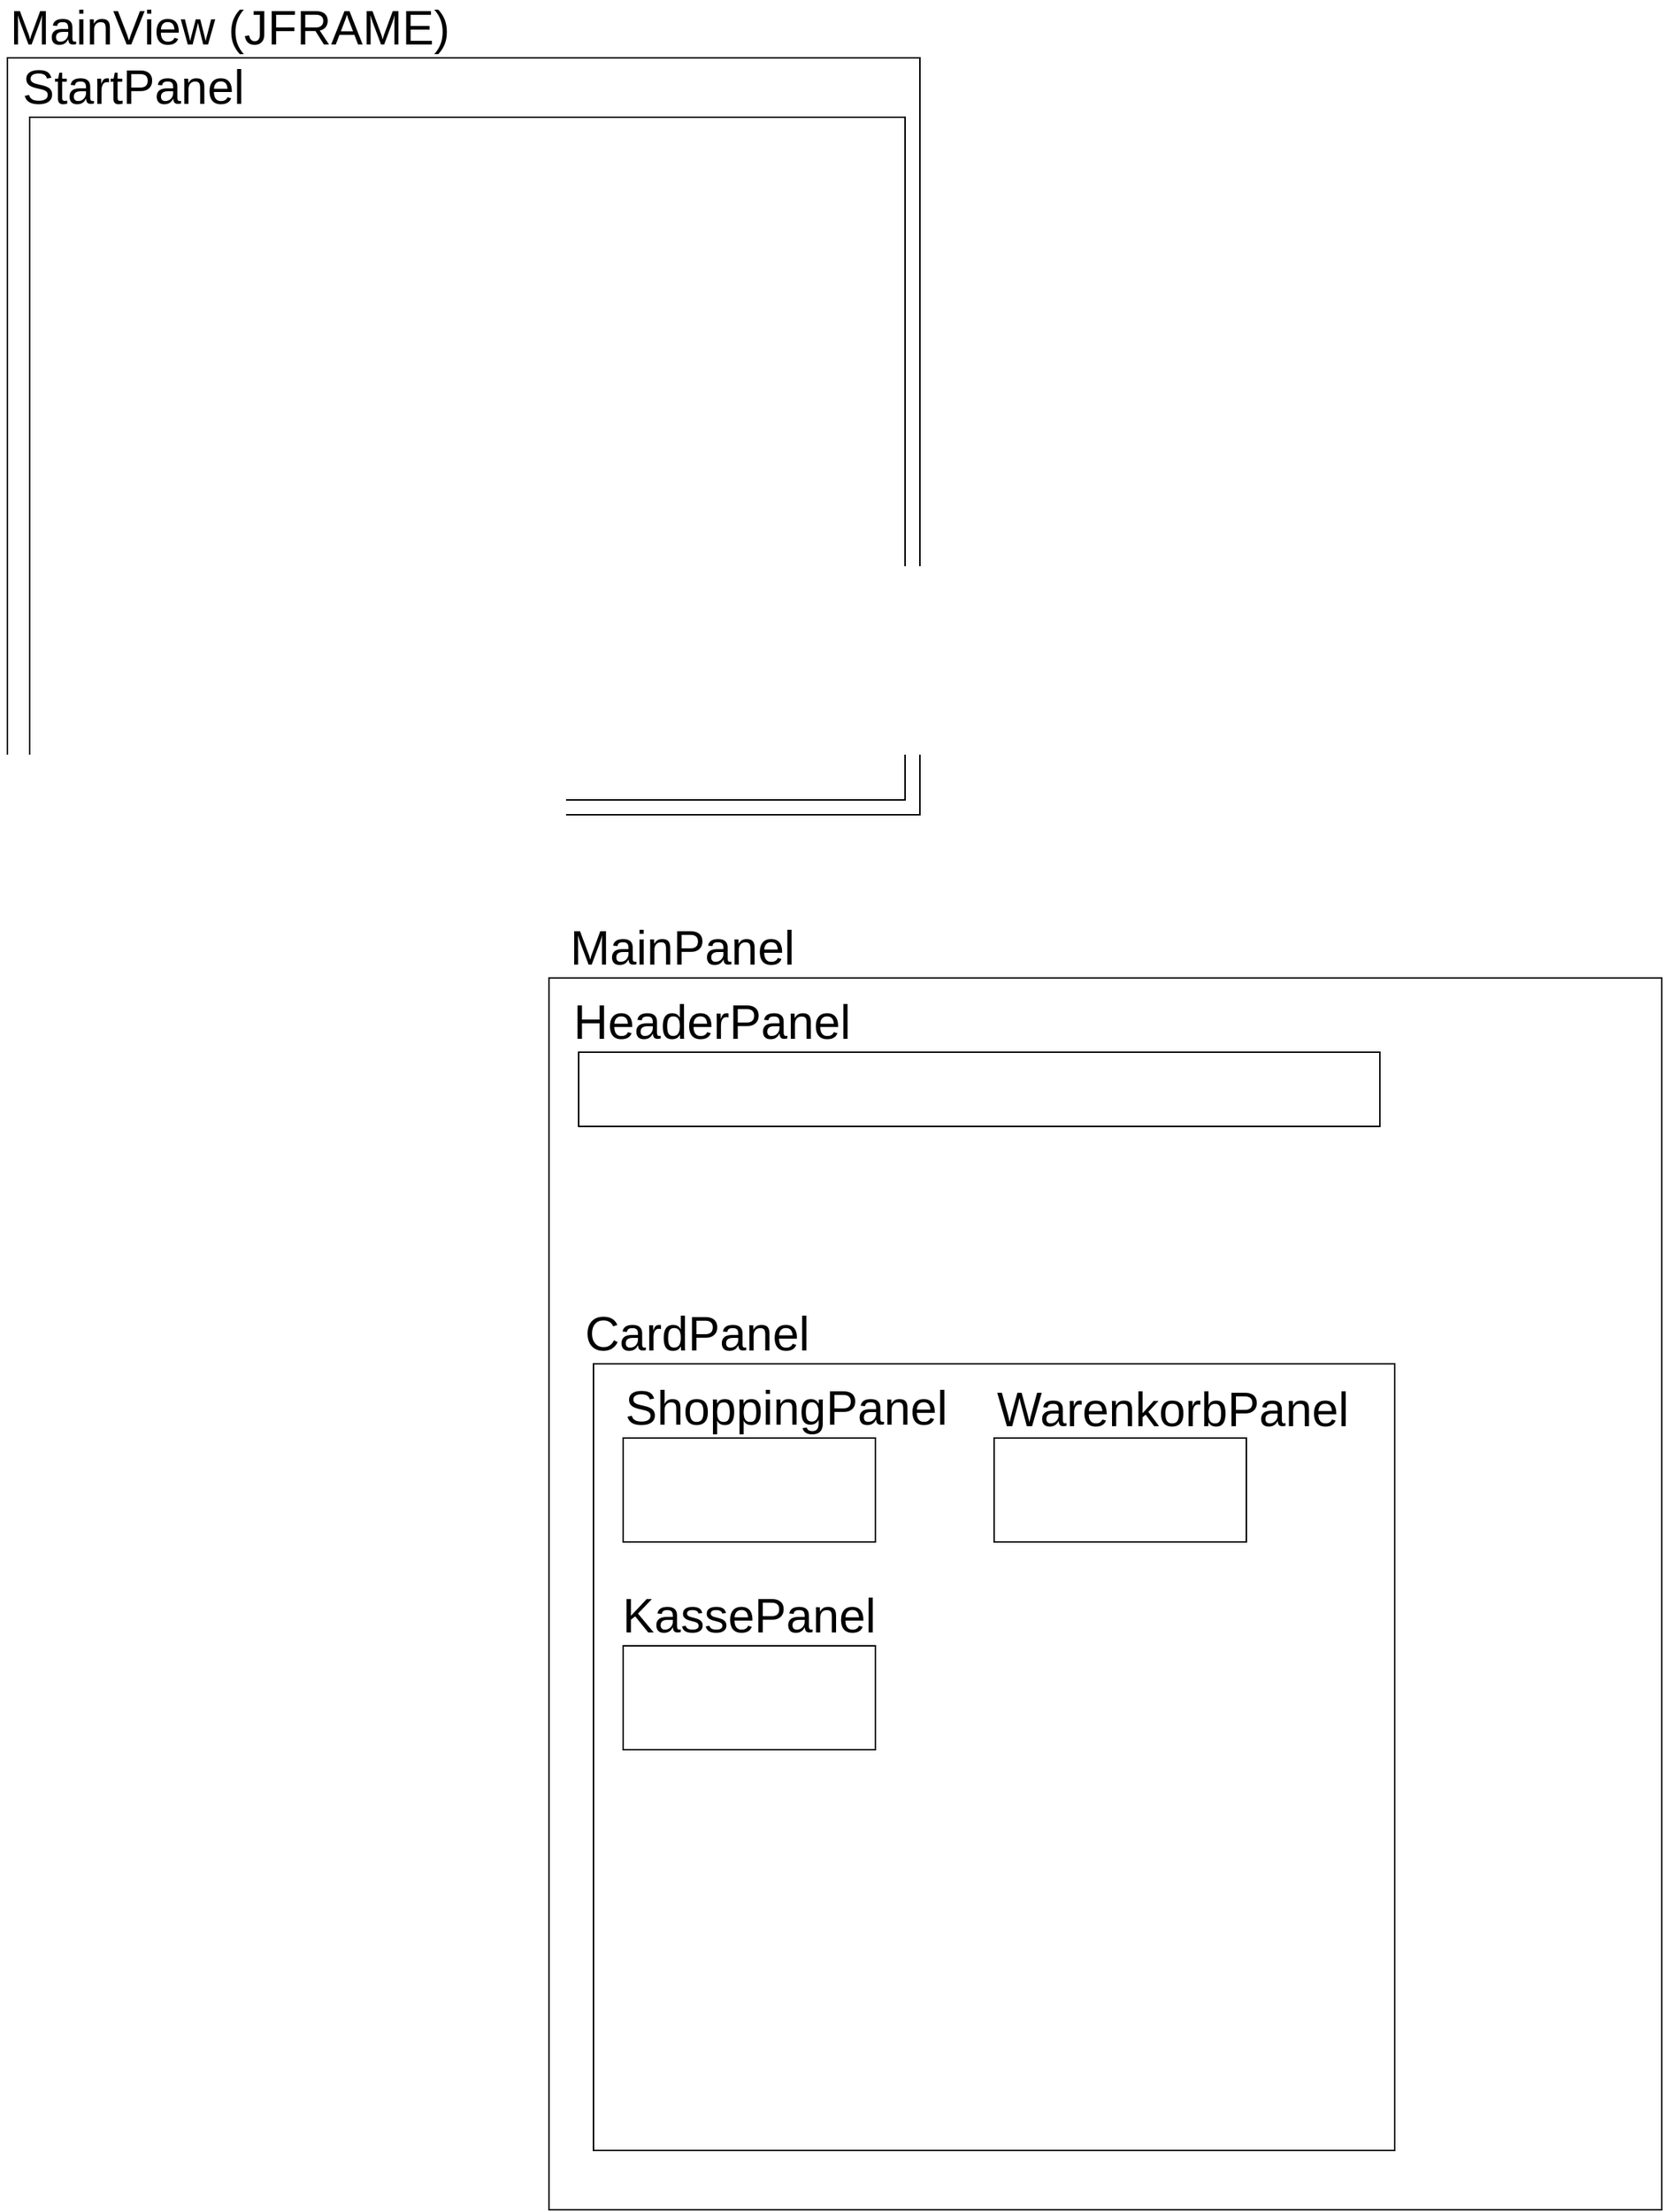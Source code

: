 <mxfile version="13.6.2" type="device"><diagram id="nLSwgoXCDkM_8nKiixqn" name="Page-1"><mxGraphModel dx="1422" dy="814" grid="1" gridSize="10" guides="1" tooltips="1" connect="1" arrows="1" fold="1" page="1" pageScale="1" pageWidth="1200" pageHeight="1920" math="0" shadow="0"><root><mxCell id="0"/><mxCell id="1" parent="0"/><mxCell id="RhC8fRRrPZumcePUD_re-17" value="" style="rounded=0;whiteSpace=wrap;html=1;fontSize=32;" vertex="1" parent="1"><mxGeometry x="400" y="720" width="750" height="830" as="geometry"/></mxCell><mxCell id="RhC8fRRrPZumcePUD_re-18" value="MainPanel" style="text;html=1;strokeColor=none;fillColor=none;align=center;verticalAlign=middle;whiteSpace=wrap;rounded=0;fontSize=32;" vertex="1" parent="1"><mxGeometry x="470" y="690" width="40" height="20" as="geometry"/></mxCell><mxCell id="RhC8fRRrPZumcePUD_re-19" value="" style="rounded=0;whiteSpace=wrap;html=1;fontSize=32;" vertex="1" parent="1"><mxGeometry x="430" y="980" width="540" height="530" as="geometry"/></mxCell><mxCell id="RhC8fRRrPZumcePUD_re-20" value="CardPanel" style="text;html=1;strokeColor=none;fillColor=none;align=center;verticalAlign=middle;whiteSpace=wrap;rounded=0;fontSize=32;" vertex="1" parent="1"><mxGeometry x="480" y="950" width="40" height="20" as="geometry"/></mxCell><mxCell id="RhC8fRRrPZumcePUD_re-21" value="" style="rounded=0;whiteSpace=wrap;html=1;fontSize=32;" vertex="1" parent="1"><mxGeometry x="450" y="1030" width="170" height="70" as="geometry"/></mxCell><mxCell id="RhC8fRRrPZumcePUD_re-22" value="ShoppingPanel" style="text;html=1;strokeColor=none;fillColor=none;align=center;verticalAlign=middle;whiteSpace=wrap;rounded=0;fontSize=32;" vertex="1" parent="1"><mxGeometry x="540" y="1000" width="40" height="20" as="geometry"/></mxCell><mxCell id="RhC8fRRrPZumcePUD_re-23" value="WarenkorbPanel" style="text;whiteSpace=wrap;html=1;fontSize=32;" vertex="1" parent="1"><mxGeometry x="700" y="985" width="260" height="50" as="geometry"/></mxCell><mxCell id="RhC8fRRrPZumcePUD_re-24" value="" style="rounded=0;whiteSpace=wrap;html=1;fontSize=32;" vertex="1" parent="1"><mxGeometry x="700" y="1030" width="170" height="70" as="geometry"/></mxCell><mxCell id="RhC8fRRrPZumcePUD_re-25" value="" style="rounded=0;whiteSpace=wrap;html=1;fontSize=32;" vertex="1" parent="1"><mxGeometry x="450" y="1170" width="170" height="70" as="geometry"/></mxCell><mxCell id="RhC8fRRrPZumcePUD_re-26" value="KassePanel" style="text;html=1;strokeColor=none;fillColor=none;align=center;verticalAlign=middle;whiteSpace=wrap;rounded=0;fontSize=32;" vertex="1" parent="1"><mxGeometry x="515" y="1140" width="40" height="20" as="geometry"/></mxCell><mxCell id="RhC8fRRrPZumcePUD_re-27" value="" style="rounded=0;whiteSpace=wrap;html=1;fontSize=32;" vertex="1" parent="1"><mxGeometry x="420" y="770" width="540" height="50" as="geometry"/></mxCell><mxCell id="RhC8fRRrPZumcePUD_re-28" value="HeaderPanel" style="text;html=1;strokeColor=none;fillColor=none;align=center;verticalAlign=middle;whiteSpace=wrap;rounded=0;fontSize=32;" vertex="1" parent="1"><mxGeometry x="490" y="740" width="40" height="20" as="geometry"/></mxCell><mxCell id="RhC8fRRrPZumcePUD_re-29" value="" style="rounded=0;whiteSpace=wrap;html=1;fontSize=32;" vertex="1" parent="1"><mxGeometry x="35" y="100" width="615" height="510" as="geometry"/></mxCell><mxCell id="RhC8fRRrPZumcePUD_re-30" value="MainView (JFRAME)" style="text;html=1;strokeColor=none;fillColor=none;align=center;verticalAlign=middle;whiteSpace=wrap;rounded=0;fontSize=32;" vertex="1" parent="1"><mxGeometry x="30" y="70" width="310" height="20" as="geometry"/></mxCell><mxCell id="RhC8fRRrPZumcePUD_re-32" value="" style="rounded=0;whiteSpace=wrap;html=1;fontSize=32;" vertex="1" parent="1"><mxGeometry x="50" y="140" width="590" height="460" as="geometry"/></mxCell><mxCell id="RhC8fRRrPZumcePUD_re-33" value="StartPanel" style="text;html=1;strokeColor=none;fillColor=none;align=center;verticalAlign=middle;whiteSpace=wrap;rounded=0;fontSize=32;" vertex="1" parent="1"><mxGeometry x="100" y="110" width="40" height="20" as="geometry"/></mxCell></root></mxGraphModel></diagram></mxfile>
